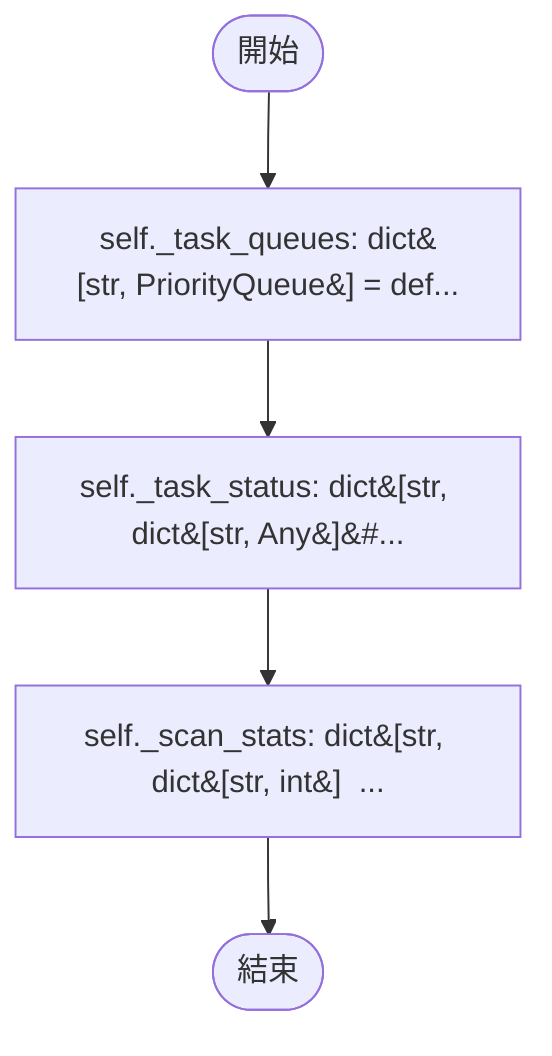 flowchart TB
    n1([開始])
    n2([結束])
    n3[self._task_queues: dict&#91;str, PriorityQueue&#93; = def...]
    n4[self._task_status: dict&#91;str, dict&#91;str, Any&#93;&#...]
    n5[self._scan_stats: dict&#91;str, dict&#91;str, int&#93;&#9...]
    n1 --> n3
    n3 --> n4
    n4 --> n5
    n5 --> n2